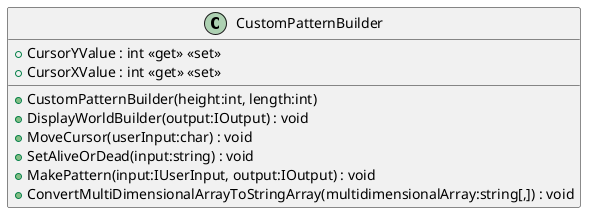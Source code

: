 @startuml
class CustomPatternBuilder {
    + CursorYValue : int <<get>> <<set>>
    + CursorXValue : int <<get>> <<set>>
    + CustomPatternBuilder(height:int, length:int)
    + DisplayWorldBuilder(output:IOutput) : void
    + MoveCursor(userInput:char) : void
    + SetAliveOrDead(input:string) : void
    + MakePattern(input:IUserInput, output:IOutput) : void
    + ConvertMultiDimensionalArrayToStringArray(multidimensionalArray:string[,]) : void
}
@enduml
